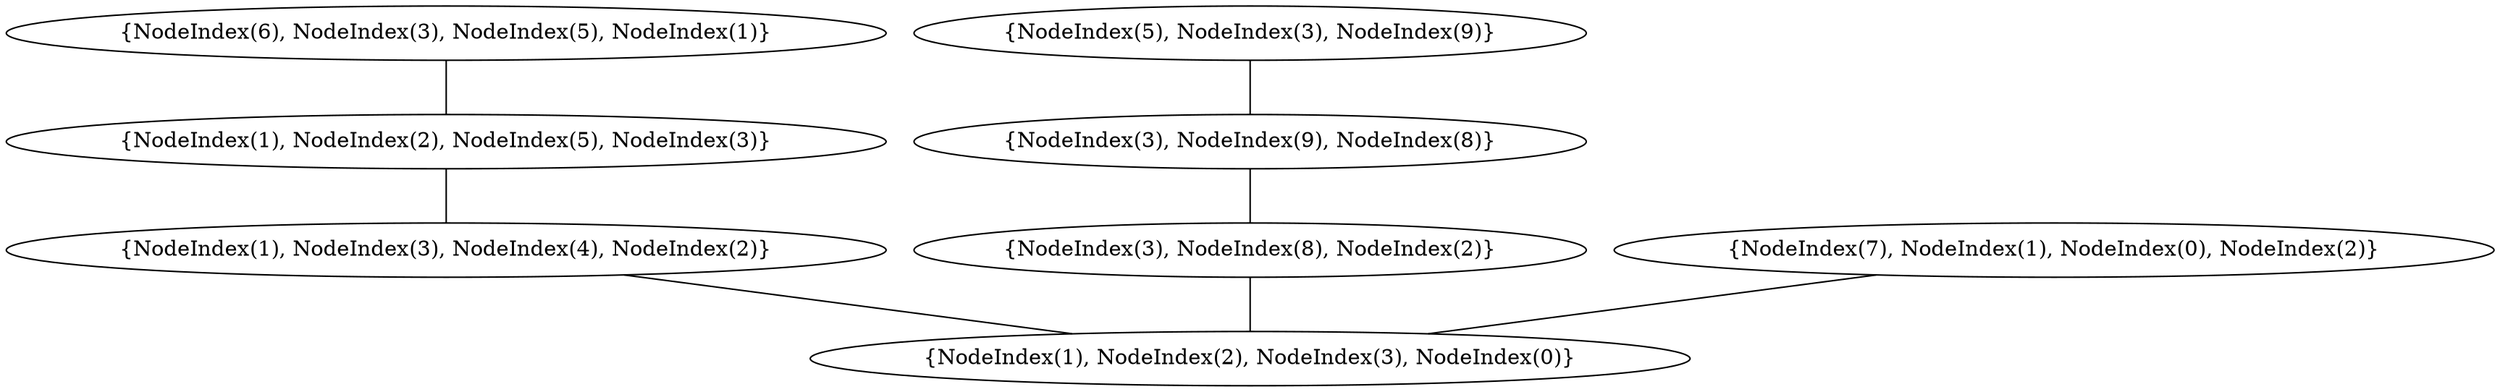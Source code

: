 graph {
    0 [ label = "{NodeIndex(1), NodeIndex(2), NodeIndex(3), NodeIndex(0)}" ]
    1 [ label = "{NodeIndex(1), NodeIndex(3), NodeIndex(4), NodeIndex(2)}" ]
    2 [ label = "{NodeIndex(1), NodeIndex(2), NodeIndex(5), NodeIndex(3)}" ]
    3 [ label = "{NodeIndex(6), NodeIndex(3), NodeIndex(5), NodeIndex(1)}" ]
    4 [ label = "{NodeIndex(3), NodeIndex(8), NodeIndex(2)}" ]
    5 [ label = "{NodeIndex(3), NodeIndex(9), NodeIndex(8)}" ]
    6 [ label = "{NodeIndex(5), NodeIndex(3), NodeIndex(9)}" ]
    7 [ label = "{NodeIndex(7), NodeIndex(1), NodeIndex(0), NodeIndex(2)}" ]
    1 -- 0 [ ]
    2 -- 1 [ ]
    5 -- 4 [ ]
    3 -- 2 [ ]
    6 -- 5 [ ]
    7 -- 0 [ ]
    4 -- 0 [ ]
}
